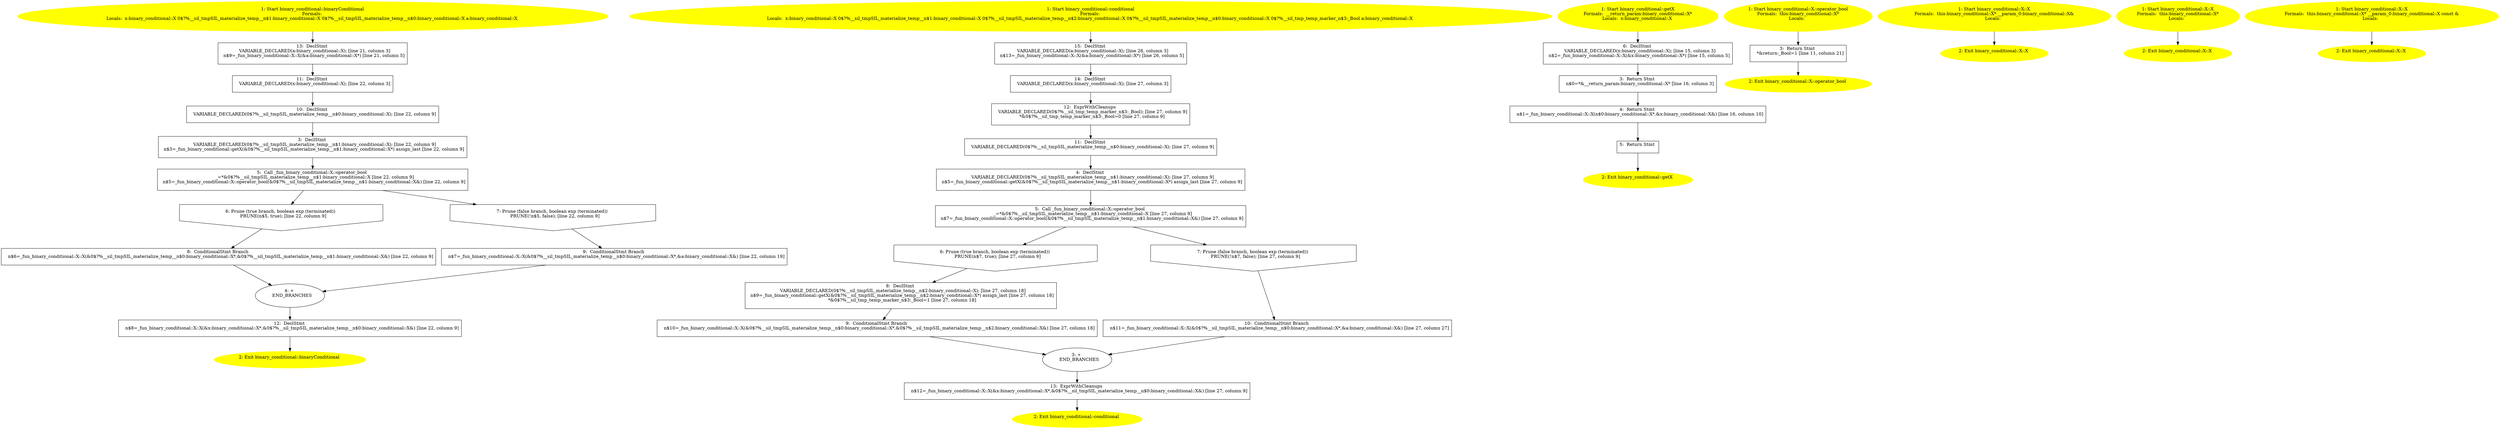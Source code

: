 /* @generated */
digraph cfg {
"binaryConditional#binary_conditional#15641211300815748363.a0f7e256e24b7117cb94c66e5aa27a30_1" [label="1: Start binary_conditional::binaryConditional\nFormals: \nLocals:  x:binary_conditional::X 0$?%__sil_tmpSIL_materialize_temp__n$1:binary_conditional::X 0$?%__sil_tmpSIL_materialize_temp__n$0:binary_conditional::X a:binary_conditional::X \n  " color=yellow style=filled]
	

	 "binaryConditional#binary_conditional#15641211300815748363.a0f7e256e24b7117cb94c66e5aa27a30_1" -> "binaryConditional#binary_conditional#15641211300815748363.a0f7e256e24b7117cb94c66e5aa27a30_13" ;
"binaryConditional#binary_conditional#15641211300815748363.a0f7e256e24b7117cb94c66e5aa27a30_2" [label="2: Exit binary_conditional::binaryConditional \n  " color=yellow style=filled]
	

"binaryConditional#binary_conditional#15641211300815748363.a0f7e256e24b7117cb94c66e5aa27a30_3" [label="3:  DeclStmt \n   VARIABLE_DECLARED(0$?%__sil_tmpSIL_materialize_temp__n$1:binary_conditional::X); [line 22, column 9]\n  n$3=_fun_binary_conditional::getX(&0$?%__sil_tmpSIL_materialize_temp__n$1:binary_conditional::X*) assign_last [line 22, column 9]\n " shape="box"]
	

	 "binaryConditional#binary_conditional#15641211300815748363.a0f7e256e24b7117cb94c66e5aa27a30_3" -> "binaryConditional#binary_conditional#15641211300815748363.a0f7e256e24b7117cb94c66e5aa27a30_5" ;
"binaryConditional#binary_conditional#15641211300815748363.a0f7e256e24b7117cb94c66e5aa27a30_4" [label="4: + \n   END_BRANCHES\n " ]
	

	 "binaryConditional#binary_conditional#15641211300815748363.a0f7e256e24b7117cb94c66e5aa27a30_4" -> "binaryConditional#binary_conditional#15641211300815748363.a0f7e256e24b7117cb94c66e5aa27a30_12" ;
"binaryConditional#binary_conditional#15641211300815748363.a0f7e256e24b7117cb94c66e5aa27a30_5" [label="5:  Call _fun_binary_conditional::X::operator_bool \n   _=*&0$?%__sil_tmpSIL_materialize_temp__n$1:binary_conditional::X [line 22, column 9]\n  n$5=_fun_binary_conditional::X::operator_bool(&0$?%__sil_tmpSIL_materialize_temp__n$1:binary_conditional::X&) [line 22, column 9]\n " shape="box"]
	

	 "binaryConditional#binary_conditional#15641211300815748363.a0f7e256e24b7117cb94c66e5aa27a30_5" -> "binaryConditional#binary_conditional#15641211300815748363.a0f7e256e24b7117cb94c66e5aa27a30_6" ;
	 "binaryConditional#binary_conditional#15641211300815748363.a0f7e256e24b7117cb94c66e5aa27a30_5" -> "binaryConditional#binary_conditional#15641211300815748363.a0f7e256e24b7117cb94c66e5aa27a30_7" ;
"binaryConditional#binary_conditional#15641211300815748363.a0f7e256e24b7117cb94c66e5aa27a30_6" [label="6: Prune (true branch, boolean exp (terminated)) \n   PRUNE(n$5, true); [line 22, column 9]\n " shape="invhouse"]
	

	 "binaryConditional#binary_conditional#15641211300815748363.a0f7e256e24b7117cb94c66e5aa27a30_6" -> "binaryConditional#binary_conditional#15641211300815748363.a0f7e256e24b7117cb94c66e5aa27a30_8" ;
"binaryConditional#binary_conditional#15641211300815748363.a0f7e256e24b7117cb94c66e5aa27a30_7" [label="7: Prune (false branch, boolean exp (terminated)) \n   PRUNE(!n$5, false); [line 22, column 9]\n " shape="invhouse"]
	

	 "binaryConditional#binary_conditional#15641211300815748363.a0f7e256e24b7117cb94c66e5aa27a30_7" -> "binaryConditional#binary_conditional#15641211300815748363.a0f7e256e24b7117cb94c66e5aa27a30_9" ;
"binaryConditional#binary_conditional#15641211300815748363.a0f7e256e24b7117cb94c66e5aa27a30_8" [label="8:  ConditionalStmt Branch \n   n$6=_fun_binary_conditional::X::X(&0$?%__sil_tmpSIL_materialize_temp__n$0:binary_conditional::X*,&0$?%__sil_tmpSIL_materialize_temp__n$1:binary_conditional::X&) [line 22, column 9]\n " shape="box"]
	

	 "binaryConditional#binary_conditional#15641211300815748363.a0f7e256e24b7117cb94c66e5aa27a30_8" -> "binaryConditional#binary_conditional#15641211300815748363.a0f7e256e24b7117cb94c66e5aa27a30_4" ;
"binaryConditional#binary_conditional#15641211300815748363.a0f7e256e24b7117cb94c66e5aa27a30_9" [label="9:  ConditionalStmt Branch \n   n$7=_fun_binary_conditional::X::X(&0$?%__sil_tmpSIL_materialize_temp__n$0:binary_conditional::X*,&a:binary_conditional::X&) [line 22, column 19]\n " shape="box"]
	

	 "binaryConditional#binary_conditional#15641211300815748363.a0f7e256e24b7117cb94c66e5aa27a30_9" -> "binaryConditional#binary_conditional#15641211300815748363.a0f7e256e24b7117cb94c66e5aa27a30_4" ;
"binaryConditional#binary_conditional#15641211300815748363.a0f7e256e24b7117cb94c66e5aa27a30_10" [label="10:  DeclStmt \n   VARIABLE_DECLARED(0$?%__sil_tmpSIL_materialize_temp__n$0:binary_conditional::X); [line 22, column 9]\n " shape="box"]
	

	 "binaryConditional#binary_conditional#15641211300815748363.a0f7e256e24b7117cb94c66e5aa27a30_10" -> "binaryConditional#binary_conditional#15641211300815748363.a0f7e256e24b7117cb94c66e5aa27a30_3" ;
"binaryConditional#binary_conditional#15641211300815748363.a0f7e256e24b7117cb94c66e5aa27a30_11" [label="11:  DeclStmt \n   VARIABLE_DECLARED(x:binary_conditional::X); [line 22, column 3]\n " shape="box"]
	

	 "binaryConditional#binary_conditional#15641211300815748363.a0f7e256e24b7117cb94c66e5aa27a30_11" -> "binaryConditional#binary_conditional#15641211300815748363.a0f7e256e24b7117cb94c66e5aa27a30_10" ;
"binaryConditional#binary_conditional#15641211300815748363.a0f7e256e24b7117cb94c66e5aa27a30_12" [label="12:  DeclStmt \n   n$8=_fun_binary_conditional::X::X(&x:binary_conditional::X*,&0$?%__sil_tmpSIL_materialize_temp__n$0:binary_conditional::X&) [line 22, column 9]\n " shape="box"]
	

	 "binaryConditional#binary_conditional#15641211300815748363.a0f7e256e24b7117cb94c66e5aa27a30_12" -> "binaryConditional#binary_conditional#15641211300815748363.a0f7e256e24b7117cb94c66e5aa27a30_2" ;
"binaryConditional#binary_conditional#15641211300815748363.a0f7e256e24b7117cb94c66e5aa27a30_13" [label="13:  DeclStmt \n   VARIABLE_DECLARED(a:binary_conditional::X); [line 21, column 3]\n  n$9=_fun_binary_conditional::X::X(&a:binary_conditional::X*) [line 21, column 5]\n " shape="box"]
	

	 "binaryConditional#binary_conditional#15641211300815748363.a0f7e256e24b7117cb94c66e5aa27a30_13" -> "binaryConditional#binary_conditional#15641211300815748363.a0f7e256e24b7117cb94c66e5aa27a30_11" ;
"conditional#binary_conditional#4777209206611953450.41decaebdce6325bd31c1d47d4647c45_1" [label="1: Start binary_conditional::conditional\nFormals: \nLocals:  x:binary_conditional::X 0$?%__sil_tmpSIL_materialize_temp__n$1:binary_conditional::X 0$?%__sil_tmpSIL_materialize_temp__n$2:binary_conditional::X 0$?%__sil_tmpSIL_materialize_temp__n$0:binary_conditional::X 0$?%__sil_tmp_temp_marker_n$3:_Bool a:binary_conditional::X \n  " color=yellow style=filled]
	

	 "conditional#binary_conditional#4777209206611953450.41decaebdce6325bd31c1d47d4647c45_1" -> "conditional#binary_conditional#4777209206611953450.41decaebdce6325bd31c1d47d4647c45_15" ;
"conditional#binary_conditional#4777209206611953450.41decaebdce6325bd31c1d47d4647c45_2" [label="2: Exit binary_conditional::conditional \n  " color=yellow style=filled]
	

"conditional#binary_conditional#4777209206611953450.41decaebdce6325bd31c1d47d4647c45_3" [label="3: + \n   END_BRANCHES\n " ]
	

	 "conditional#binary_conditional#4777209206611953450.41decaebdce6325bd31c1d47d4647c45_3" -> "conditional#binary_conditional#4777209206611953450.41decaebdce6325bd31c1d47d4647c45_13" ;
"conditional#binary_conditional#4777209206611953450.41decaebdce6325bd31c1d47d4647c45_4" [label="4:  DeclStmt \n   VARIABLE_DECLARED(0$?%__sil_tmpSIL_materialize_temp__n$1:binary_conditional::X); [line 27, column 9]\n  n$5=_fun_binary_conditional::getX(&0$?%__sil_tmpSIL_materialize_temp__n$1:binary_conditional::X*) assign_last [line 27, column 9]\n " shape="box"]
	

	 "conditional#binary_conditional#4777209206611953450.41decaebdce6325bd31c1d47d4647c45_4" -> "conditional#binary_conditional#4777209206611953450.41decaebdce6325bd31c1d47d4647c45_5" ;
"conditional#binary_conditional#4777209206611953450.41decaebdce6325bd31c1d47d4647c45_5" [label="5:  Call _fun_binary_conditional::X::operator_bool \n   _=*&0$?%__sil_tmpSIL_materialize_temp__n$1:binary_conditional::X [line 27, column 9]\n  n$7=_fun_binary_conditional::X::operator_bool(&0$?%__sil_tmpSIL_materialize_temp__n$1:binary_conditional::X&) [line 27, column 9]\n " shape="box"]
	

	 "conditional#binary_conditional#4777209206611953450.41decaebdce6325bd31c1d47d4647c45_5" -> "conditional#binary_conditional#4777209206611953450.41decaebdce6325bd31c1d47d4647c45_6" ;
	 "conditional#binary_conditional#4777209206611953450.41decaebdce6325bd31c1d47d4647c45_5" -> "conditional#binary_conditional#4777209206611953450.41decaebdce6325bd31c1d47d4647c45_7" ;
"conditional#binary_conditional#4777209206611953450.41decaebdce6325bd31c1d47d4647c45_6" [label="6: Prune (true branch, boolean exp (terminated)) \n   PRUNE(n$7, true); [line 27, column 9]\n " shape="invhouse"]
	

	 "conditional#binary_conditional#4777209206611953450.41decaebdce6325bd31c1d47d4647c45_6" -> "conditional#binary_conditional#4777209206611953450.41decaebdce6325bd31c1d47d4647c45_8" ;
"conditional#binary_conditional#4777209206611953450.41decaebdce6325bd31c1d47d4647c45_7" [label="7: Prune (false branch, boolean exp (terminated)) \n   PRUNE(!n$7, false); [line 27, column 9]\n " shape="invhouse"]
	

	 "conditional#binary_conditional#4777209206611953450.41decaebdce6325bd31c1d47d4647c45_7" -> "conditional#binary_conditional#4777209206611953450.41decaebdce6325bd31c1d47d4647c45_10" ;
"conditional#binary_conditional#4777209206611953450.41decaebdce6325bd31c1d47d4647c45_8" [label="8:  DeclStmt \n   VARIABLE_DECLARED(0$?%__sil_tmpSIL_materialize_temp__n$2:binary_conditional::X); [line 27, column 18]\n  n$9=_fun_binary_conditional::getX(&0$?%__sil_tmpSIL_materialize_temp__n$2:binary_conditional::X*) assign_last [line 27, column 18]\n  *&0$?%__sil_tmp_temp_marker_n$3:_Bool=1 [line 27, column 18]\n " shape="box"]
	

	 "conditional#binary_conditional#4777209206611953450.41decaebdce6325bd31c1d47d4647c45_8" -> "conditional#binary_conditional#4777209206611953450.41decaebdce6325bd31c1d47d4647c45_9" ;
"conditional#binary_conditional#4777209206611953450.41decaebdce6325bd31c1d47d4647c45_9" [label="9:  ConditionalStmt Branch \n   n$10=_fun_binary_conditional::X::X(&0$?%__sil_tmpSIL_materialize_temp__n$0:binary_conditional::X*,&0$?%__sil_tmpSIL_materialize_temp__n$2:binary_conditional::X&) [line 27, column 18]\n " shape="box"]
	

	 "conditional#binary_conditional#4777209206611953450.41decaebdce6325bd31c1d47d4647c45_9" -> "conditional#binary_conditional#4777209206611953450.41decaebdce6325bd31c1d47d4647c45_3" ;
"conditional#binary_conditional#4777209206611953450.41decaebdce6325bd31c1d47d4647c45_10" [label="10:  ConditionalStmt Branch \n   n$11=_fun_binary_conditional::X::X(&0$?%__sil_tmpSIL_materialize_temp__n$0:binary_conditional::X*,&a:binary_conditional::X&) [line 27, column 27]\n " shape="box"]
	

	 "conditional#binary_conditional#4777209206611953450.41decaebdce6325bd31c1d47d4647c45_10" -> "conditional#binary_conditional#4777209206611953450.41decaebdce6325bd31c1d47d4647c45_3" ;
"conditional#binary_conditional#4777209206611953450.41decaebdce6325bd31c1d47d4647c45_11" [label="11:  DeclStmt \n   VARIABLE_DECLARED(0$?%__sil_tmpSIL_materialize_temp__n$0:binary_conditional::X); [line 27, column 9]\n " shape="box"]
	

	 "conditional#binary_conditional#4777209206611953450.41decaebdce6325bd31c1d47d4647c45_11" -> "conditional#binary_conditional#4777209206611953450.41decaebdce6325bd31c1d47d4647c45_4" ;
"conditional#binary_conditional#4777209206611953450.41decaebdce6325bd31c1d47d4647c45_12" [label="12:  ExprWithCleanups \n   VARIABLE_DECLARED(0$?%__sil_tmp_temp_marker_n$3:_Bool); [line 27, column 9]\n  *&0$?%__sil_tmp_temp_marker_n$3:_Bool=0 [line 27, column 9]\n " shape="box"]
	

	 "conditional#binary_conditional#4777209206611953450.41decaebdce6325bd31c1d47d4647c45_12" -> "conditional#binary_conditional#4777209206611953450.41decaebdce6325bd31c1d47d4647c45_11" ;
"conditional#binary_conditional#4777209206611953450.41decaebdce6325bd31c1d47d4647c45_13" [label="13:  ExprWithCleanups \n   n$12=_fun_binary_conditional::X::X(&x:binary_conditional::X*,&0$?%__sil_tmpSIL_materialize_temp__n$0:binary_conditional::X&) [line 27, column 9]\n " shape="box"]
	

	 "conditional#binary_conditional#4777209206611953450.41decaebdce6325bd31c1d47d4647c45_13" -> "conditional#binary_conditional#4777209206611953450.41decaebdce6325bd31c1d47d4647c45_2" ;
"conditional#binary_conditional#4777209206611953450.41decaebdce6325bd31c1d47d4647c45_14" [label="14:  DeclStmt \n   VARIABLE_DECLARED(x:binary_conditional::X); [line 27, column 3]\n " shape="box"]
	

	 "conditional#binary_conditional#4777209206611953450.41decaebdce6325bd31c1d47d4647c45_14" -> "conditional#binary_conditional#4777209206611953450.41decaebdce6325bd31c1d47d4647c45_12" ;
"conditional#binary_conditional#4777209206611953450.41decaebdce6325bd31c1d47d4647c45_15" [label="15:  DeclStmt \n   VARIABLE_DECLARED(a:binary_conditional::X); [line 26, column 3]\n  n$13=_fun_binary_conditional::X::X(&a:binary_conditional::X*) [line 26, column 5]\n " shape="box"]
	

	 "conditional#binary_conditional#4777209206611953450.41decaebdce6325bd31c1d47d4647c45_15" -> "conditional#binary_conditional#4777209206611953450.41decaebdce6325bd31c1d47d4647c45_14" ;
"getX#binary_conditional(class binary_conditional::X)#7708042186122353096.8825a5a3afa327848f6dcf77ec0e3f60_1" [label="1: Start binary_conditional::getX\nFormals:  __return_param:binary_conditional::X*\nLocals:  x:binary_conditional::X \n  " color=yellow style=filled]
	

	 "getX#binary_conditional(class binary_conditional::X)#7708042186122353096.8825a5a3afa327848f6dcf77ec0e3f60_1" -> "getX#binary_conditional(class binary_conditional::X)#7708042186122353096.8825a5a3afa327848f6dcf77ec0e3f60_6" ;
"getX#binary_conditional(class binary_conditional::X)#7708042186122353096.8825a5a3afa327848f6dcf77ec0e3f60_2" [label="2: Exit binary_conditional::getX \n  " color=yellow style=filled]
	

"getX#binary_conditional(class binary_conditional::X)#7708042186122353096.8825a5a3afa327848f6dcf77ec0e3f60_3" [label="3:  Return Stmt \n   n$0=*&__return_param:binary_conditional::X* [line 16, column 3]\n " shape="box"]
	

	 "getX#binary_conditional(class binary_conditional::X)#7708042186122353096.8825a5a3afa327848f6dcf77ec0e3f60_3" -> "getX#binary_conditional(class binary_conditional::X)#7708042186122353096.8825a5a3afa327848f6dcf77ec0e3f60_4" ;
"getX#binary_conditional(class binary_conditional::X)#7708042186122353096.8825a5a3afa327848f6dcf77ec0e3f60_4" [label="4:  Return Stmt \n   n$1=_fun_binary_conditional::X::X(n$0:binary_conditional::X*,&x:binary_conditional::X&) [line 16, column 10]\n " shape="box"]
	

	 "getX#binary_conditional(class binary_conditional::X)#7708042186122353096.8825a5a3afa327848f6dcf77ec0e3f60_4" -> "getX#binary_conditional(class binary_conditional::X)#7708042186122353096.8825a5a3afa327848f6dcf77ec0e3f60_5" ;
"getX#binary_conditional(class binary_conditional::X)#7708042186122353096.8825a5a3afa327848f6dcf77ec0e3f60_5" [label="5:  Return Stmt \n  " shape="box"]
	

	 "getX#binary_conditional(class binary_conditional::X)#7708042186122353096.8825a5a3afa327848f6dcf77ec0e3f60_5" -> "getX#binary_conditional(class binary_conditional::X)#7708042186122353096.8825a5a3afa327848f6dcf77ec0e3f60_2" ;
"getX#binary_conditional(class binary_conditional::X)#7708042186122353096.8825a5a3afa327848f6dcf77ec0e3f60_6" [label="6:  DeclStmt \n   VARIABLE_DECLARED(x:binary_conditional::X); [line 15, column 3]\n  n$2=_fun_binary_conditional::X::X(&x:binary_conditional::X*) [line 15, column 5]\n " shape="box"]
	

	 "getX#binary_conditional(class binary_conditional::X)#7708042186122353096.8825a5a3afa327848f6dcf77ec0e3f60_6" -> "getX#binary_conditional(class binary_conditional::X)#7708042186122353096.8825a5a3afa327848f6dcf77ec0e3f60_3" ;
"operator_bool#X#binary_conditional#(663222161121279878).1074e20ff76c2575638dad4d7c1539a7_1" [label="1: Start binary_conditional::X::operator_bool\nFormals:  this:binary_conditional::X*\nLocals:  \n  " color=yellow style=filled]
	

	 "operator_bool#X#binary_conditional#(663222161121279878).1074e20ff76c2575638dad4d7c1539a7_1" -> "operator_bool#X#binary_conditional#(663222161121279878).1074e20ff76c2575638dad4d7c1539a7_3" ;
"operator_bool#X#binary_conditional#(663222161121279878).1074e20ff76c2575638dad4d7c1539a7_2" [label="2: Exit binary_conditional::X::operator_bool \n  " color=yellow style=filled]
	

"operator_bool#X#binary_conditional#(663222161121279878).1074e20ff76c2575638dad4d7c1539a7_3" [label="3:  Return Stmt \n   *&return:_Bool=1 [line 11, column 21]\n " shape="box"]
	

	 "operator_bool#X#binary_conditional#(663222161121279878).1074e20ff76c2575638dad4d7c1539a7_3" -> "operator_bool#X#binary_conditional#(663222161121279878).1074e20ff76c2575638dad4d7c1539a7_2" ;
"X#X#binary_conditional#{}14983956545993097243.b28b491b8b5d6a3f2e1a6a9162341e2c_1" [label="1: Start binary_conditional::X::X\nFormals:  this:binary_conditional::X* __param_0:binary_conditional::X&\nLocals:  \n  " color=yellow style=filled]
	

	 "X#X#binary_conditional#{}14983956545993097243.b28b491b8b5d6a3f2e1a6a9162341e2c_1" -> "X#X#binary_conditional#{}14983956545993097243.b28b491b8b5d6a3f2e1a6a9162341e2c_2" ;
"X#X#binary_conditional#{}14983956545993097243.b28b491b8b5d6a3f2e1a6a9162341e2c_2" [label="2: Exit binary_conditional::X::X \n  " color=yellow style=filled]
	

"X#X#binary_conditional#{}16256882625138630442.bbfa2c5cb8d721a60280dafaf9708faa_1" [label="1: Start binary_conditional::X::X\nFormals:  this:binary_conditional::X*\nLocals:  \n  " color=yellow style=filled]
	

	 "X#X#binary_conditional#{}16256882625138630442.bbfa2c5cb8d721a60280dafaf9708faa_1" -> "X#X#binary_conditional#{}16256882625138630442.bbfa2c5cb8d721a60280dafaf9708faa_2" ;
"X#X#binary_conditional#{}16256882625138630442.bbfa2c5cb8d721a60280dafaf9708faa_2" [label="2: Exit binary_conditional::X::X \n  " color=yellow style=filled]
	

"X#X#binary_conditional#{[copy_ctor]}9078254210141761193.5b5b6c859565a193c667c6333cca938c_1" [label="1: Start binary_conditional::X::X\nFormals:  this:binary_conditional::X* __param_0:binary_conditional::X const &\nLocals:  \n  " color=yellow style=filled]
	

	 "X#X#binary_conditional#{[copy_ctor]}9078254210141761193.5b5b6c859565a193c667c6333cca938c_1" -> "X#X#binary_conditional#{[copy_ctor]}9078254210141761193.5b5b6c859565a193c667c6333cca938c_2" ;
"X#X#binary_conditional#{[copy_ctor]}9078254210141761193.5b5b6c859565a193c667c6333cca938c_2" [label="2: Exit binary_conditional::X::X \n  " color=yellow style=filled]
	

}
